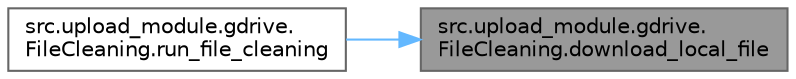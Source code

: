 digraph "src.upload_module.gdrive.FileCleaning.download_local_file"
{
 // LATEX_PDF_SIZE
  bgcolor="transparent";
  edge [fontname=Helvetica,fontsize=10,labelfontname=Helvetica,labelfontsize=10];
  node [fontname=Helvetica,fontsize=10,shape=box,height=0.2,width=0.4];
  rankdir="RL";
  Node1 [id="Node000001",label="src.upload_module.gdrive.\lFileCleaning.download_local_file",height=0.2,width=0.4,color="gray40", fillcolor="grey60", style="filled", fontcolor="black",tooltip=" "];
  Node1 -> Node2 [id="edge1_Node000001_Node000002",dir="back",color="steelblue1",style="solid",tooltip=" "];
  Node2 [id="Node000002",label="src.upload_module.gdrive.\lFileCleaning.run_file_cleaning",height=0.2,width=0.4,color="grey40", fillcolor="white", style="filled",URL="$namespacesrc_1_1upload__module_1_1gdrive_1_1_file_cleaning.html#aeb4c20d8d4c10e9cc782cc7b6739df3b",tooltip=" "];
}
